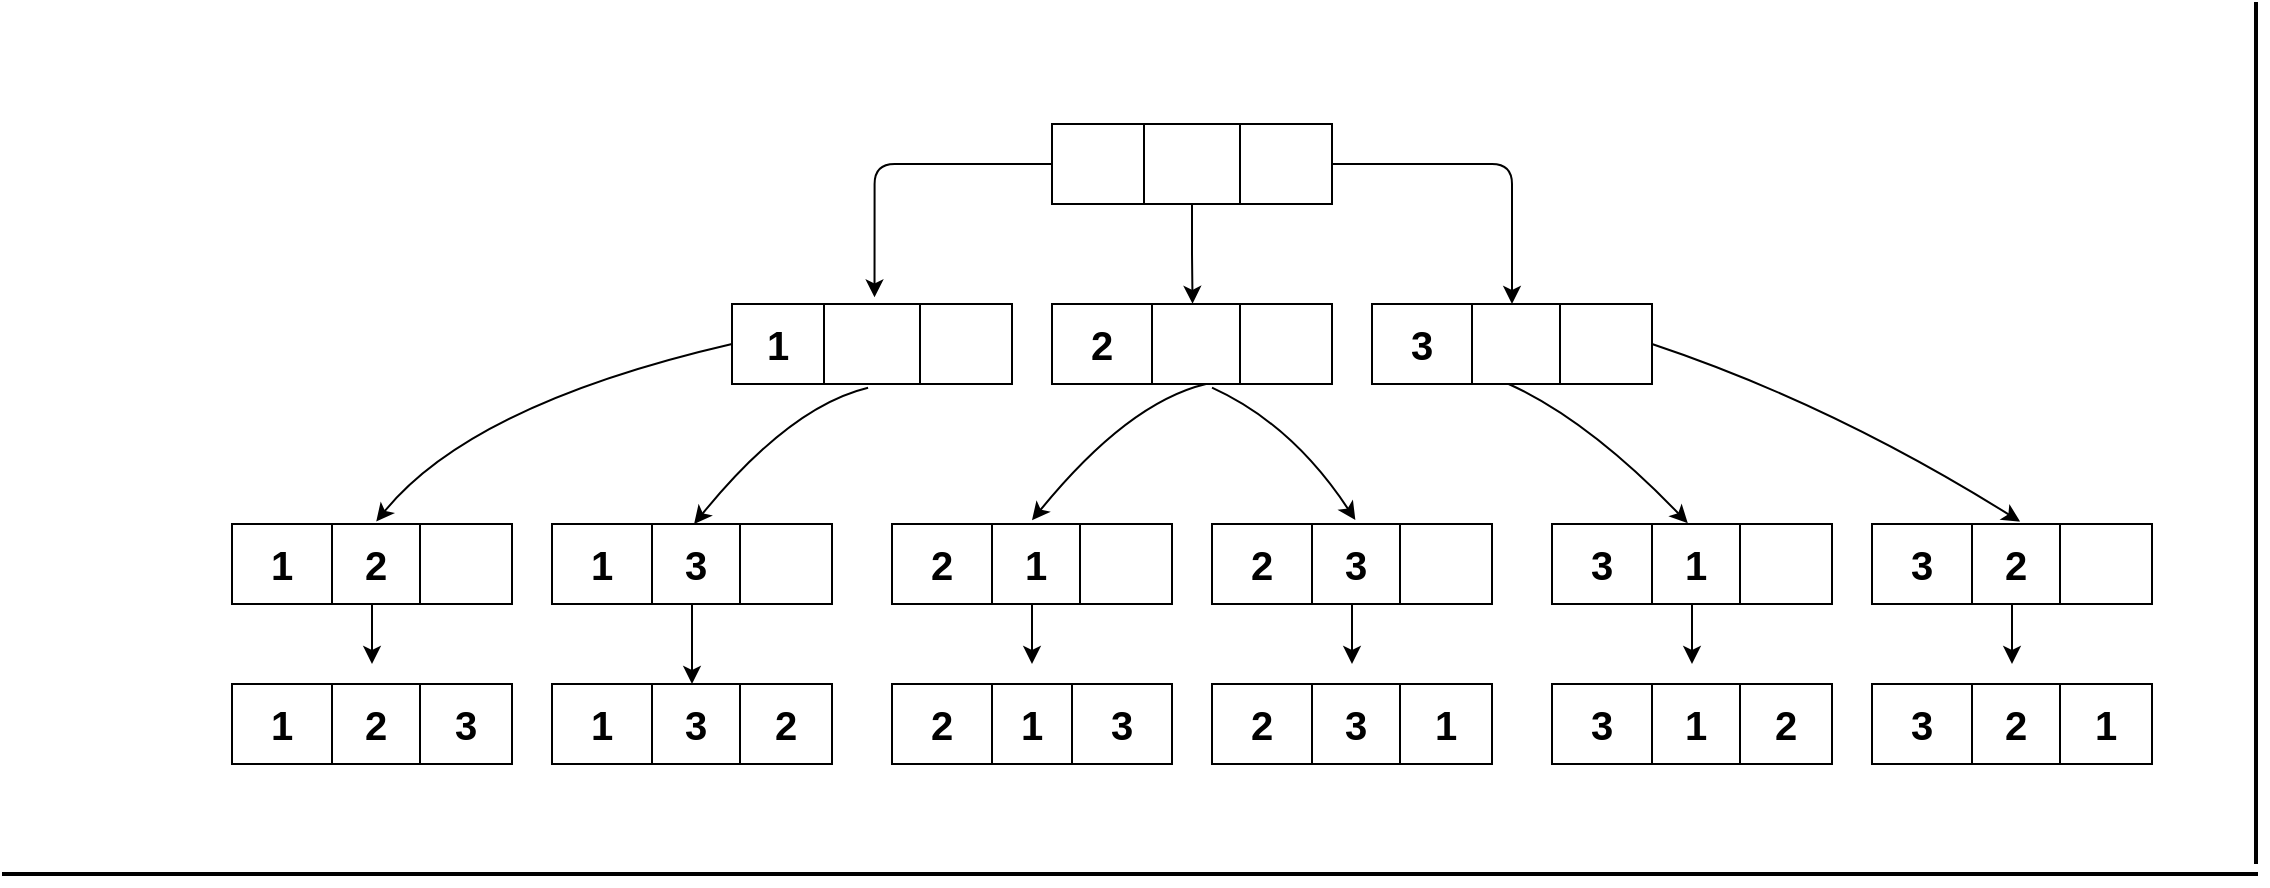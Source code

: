 <mxfile version="13.7.9" type="device"><diagram id="qcg2L8hrNotCnWZOOrgM" name="搜索与图论"><mxGraphModel dx="1481" dy="870" grid="0" gridSize="10" guides="1" tooltips="1" connect="1" arrows="1" fold="1" page="1" pageScale="1" pageWidth="3300" pageHeight="2339" math="0" shadow="0"><root><mxCell id="0"/><mxCell id="1" parent="0"/><mxCell id="vezQbI_tqqQGNovgGI1m-99" style="edgeStyle=orthogonalEdgeStyle;rounded=0;orthogonalLoop=1;jettySize=auto;html=1;entryX=0.502;entryY=-0.002;entryDx=0;entryDy=0;entryPerimeter=0;fontSize=20;" edge="1" parent="1" source="vezQbI_tqqQGNovgGI1m-1" target="vezQbI_tqqQGNovgGI1m-20"><mxGeometry relative="1" as="geometry"/></mxCell><mxCell id="vezQbI_tqqQGNovgGI1m-104" style="edgeStyle=orthogonalEdgeStyle;rounded=0;orthogonalLoop=1;jettySize=auto;html=1;fontSize=20;" edge="1" parent="1" source="vezQbI_tqqQGNovgGI1m-34"><mxGeometry relative="1" as="geometry"><mxPoint x="190" y="350" as="targetPoint"/></mxGeometry></mxCell><mxCell id="vezQbI_tqqQGNovgGI1m-105" style="edgeStyle=orthogonalEdgeStyle;rounded=0;orthogonalLoop=1;jettySize=auto;html=1;entryX=0.5;entryY=0;entryDx=0;entryDy=0;entryPerimeter=0;fontSize=20;" edge="1" parent="1" source="vezQbI_tqqQGNovgGI1m-39" target="vezQbI_tqqQGNovgGI1m-70"><mxGeometry relative="1" as="geometry"/></mxCell><mxCell id="vezQbI_tqqQGNovgGI1m-107" style="edgeStyle=orthogonalEdgeStyle;rounded=0;orthogonalLoop=1;jettySize=auto;html=1;fontSize=20;" edge="1" parent="1" source="vezQbI_tqqQGNovgGI1m-49"><mxGeometry relative="1" as="geometry"><mxPoint x="680" y="350" as="targetPoint"/></mxGeometry></mxCell><mxCell id="vezQbI_tqqQGNovgGI1m-106" style="edgeStyle=orthogonalEdgeStyle;rounded=0;orthogonalLoop=1;jettySize=auto;html=1;fontSize=20;" edge="1" parent="1" source="vezQbI_tqqQGNovgGI1m-44"><mxGeometry relative="1" as="geometry"><mxPoint x="520" y="350" as="targetPoint"/></mxGeometry></mxCell><mxCell id="vezQbI_tqqQGNovgGI1m-108" style="edgeStyle=orthogonalEdgeStyle;rounded=0;orthogonalLoop=1;jettySize=auto;html=1;fontSize=20;" edge="1" parent="1" source="vezQbI_tqqQGNovgGI1m-54"><mxGeometry relative="1" as="geometry"><mxPoint x="850" y="350" as="targetPoint"/></mxGeometry></mxCell><mxCell id="vezQbI_tqqQGNovgGI1m-109" style="edgeStyle=orthogonalEdgeStyle;rounded=0;orthogonalLoop=1;jettySize=auto;html=1;fontSize=20;" edge="1" parent="1" source="vezQbI_tqqQGNovgGI1m-59"><mxGeometry relative="1" as="geometry"><mxPoint x="1010" y="350" as="targetPoint"/></mxGeometry></mxCell><mxCell id="vezQbI_tqqQGNovgGI1m-98" value="" style="edgeStyle=segmentEdgeStyle;endArrow=classic;html=1;fontSize=20;entryX=0.509;entryY=-0.083;entryDx=0;entryDy=0;entryPerimeter=0;exitX=0;exitY=0.5;exitDx=0;exitDy=0;" edge="1" parent="1" source="vezQbI_tqqQGNovgGI1m-2" target="vezQbI_tqqQGNovgGI1m-15"><mxGeometry width="50" height="50" relative="1" as="geometry"><mxPoint x="590" y="260" as="sourcePoint"/><mxPoint x="640" y="210" as="targetPoint"/><Array as="points"><mxPoint x="441" y="100"/></Array></mxGeometry></mxCell><mxCell id="vezQbI_tqqQGNovgGI1m-101" value="" style="edgeStyle=elbowEdgeStyle;elbow=vertical;endArrow=classic;html=1;fontSize=20;exitX=1;exitY=0.5;exitDx=0;exitDy=0;" edge="1" parent="1" source="vezQbI_tqqQGNovgGI1m-2" target="vezQbI_tqqQGNovgGI1m-30"><mxGeometry width="50" height="50" relative="1" as="geometry"><mxPoint x="590" y="260" as="sourcePoint"/><mxPoint x="640" y="210" as="targetPoint"/><Array as="points"><mxPoint x="760" y="100"/></Array></mxGeometry></mxCell><mxCell id="vezQbI_tqqQGNovgGI1m-102" value="" style="curved=1;endArrow=classic;html=1;fontSize=20;entryX=0.515;entryY=-0.03;entryDx=0;entryDy=0;entryPerimeter=0;exitX=0;exitY=0.5;exitDx=0;exitDy=0;" edge="1" parent="1" source="vezQbI_tqqQGNovgGI1m-15" target="vezQbI_tqqQGNovgGI1m-35"><mxGeometry width="50" height="50" relative="1" as="geometry"><mxPoint x="240" y="250" as="sourcePoint"/><mxPoint x="290" y="200" as="targetPoint"/><Array as="points"><mxPoint x="240" y="220"/></Array></mxGeometry></mxCell><mxCell id="vezQbI_tqqQGNovgGI1m-103" value="" style="curved=1;endArrow=classic;html=1;fontSize=20;entryX=0.515;entryY=-0.03;entryDx=0;entryDy=0;entryPerimeter=0;exitX=0.486;exitY=1.046;exitDx=0;exitDy=0;exitPerimeter=0;" edge="1" parent="1" source="vezQbI_tqqQGNovgGI1m-15"><mxGeometry width="50" height="50" relative="1" as="geometry"><mxPoint x="528.95" y="191.2" as="sourcePoint"/><mxPoint x="351.05" y="280.0" as="targetPoint"/><Array as="points"><mxPoint x="398.95" y="221.2"/></Array></mxGeometry></mxCell><mxCell id="vezQbI_tqqQGNovgGI1m-110" value="" style="curved=1;endArrow=classic;html=1;fontSize=20;entryX=0.515;entryY=-0.03;entryDx=0;entryDy=0;entryPerimeter=0;exitX=0.486;exitY=1.046;exitDx=0;exitDy=0;exitPerimeter=0;" edge="1" parent="1"><mxGeometry width="50" height="50" relative="1" as="geometry"><mxPoint x="606.99" y="210.0" as="sourcePoint"/><mxPoint x="520" y="278.16" as="targetPoint"/><Array as="points"><mxPoint x="567.9" y="219.36"/></Array></mxGeometry></mxCell><mxCell id="vezQbI_tqqQGNovgGI1m-111" value="" style="curved=1;endArrow=classic;html=1;fontSize=20;entryX=0.512;entryY=-0.05;entryDx=0;entryDy=0;entryPerimeter=0;exitX=0.486;exitY=1.046;exitDx=0;exitDy=0;exitPerimeter=0;" edge="1" parent="1" target="vezQbI_tqqQGNovgGI1m-50"><mxGeometry width="50" height="50" relative="1" as="geometry"><mxPoint x="610" y="211.84" as="sourcePoint"/><mxPoint x="523.01" y="280" as="targetPoint"/><Array as="points"><mxPoint x="650" y="230"/></Array></mxGeometry></mxCell><mxCell id="vezQbI_tqqQGNovgGI1m-112" value="" style="curved=1;endArrow=classic;html=1;fontSize=20;entryX=0.485;entryY=-0.01;entryDx=0;entryDy=0;entryPerimeter=0;exitX=0.486;exitY=1.046;exitDx=0;exitDy=0;exitPerimeter=0;" edge="1" parent="1" target="vezQbI_tqqQGNovgGI1m-55"><mxGeometry width="50" height="50" relative="1" as="geometry"><mxPoint x="758.32" y="210.0" as="sourcePoint"/><mxPoint x="830" y="276.16" as="targetPoint"/><Array as="points"><mxPoint x="798.32" y="228.16"/></Array></mxGeometry></mxCell><mxCell id="vezQbI_tqqQGNovgGI1m-113" value="" style="curved=1;endArrow=classic;html=1;fontSize=20;entryX=0.529;entryY=-0.03;entryDx=0;entryDy=0;entryPerimeter=0;exitX=0.486;exitY=1.046;exitDx=0;exitDy=0;exitPerimeter=0;" edge="1" parent="1" target="vezQbI_tqqQGNovgGI1m-60"><mxGeometry width="50" height="50" relative="1" as="geometry"><mxPoint x="830.0" y="190" as="sourcePoint"/><mxPoint x="919.58" y="259.6" as="targetPoint"/><Array as="points"><mxPoint x="920" y="220"/></Array></mxGeometry></mxCell><mxCell id="vezQbI_tqqQGNovgGI1m-1" value="" style="shape=table;html=1;whiteSpace=wrap;startSize=0;container=1;collapsible=0;childLayout=tableLayout;" vertex="1" parent="1"><mxGeometry x="530" y="80" width="140" height="40" as="geometry"/></mxCell><mxCell id="vezQbI_tqqQGNovgGI1m-2" value="" style="shape=partialRectangle;html=1;whiteSpace=wrap;collapsible=0;dropTarget=0;pointerEvents=0;fillColor=none;top=0;left=0;bottom=0;right=0;points=[[0,0.5],[1,0.5]];portConstraint=eastwest;" vertex="1" parent="vezQbI_tqqQGNovgGI1m-1"><mxGeometry width="140" height="40" as="geometry"/></mxCell><mxCell id="vezQbI_tqqQGNovgGI1m-3" value="" style="shape=partialRectangle;html=1;whiteSpace=wrap;connectable=0;fillColor=none;top=0;left=0;bottom=0;right=0;overflow=hidden;" vertex="1" parent="vezQbI_tqqQGNovgGI1m-2"><mxGeometry width="46" height="40" as="geometry"/></mxCell><mxCell id="vezQbI_tqqQGNovgGI1m-4" value="" style="shape=partialRectangle;html=1;whiteSpace=wrap;connectable=0;fillColor=none;top=0;left=0;bottom=0;right=0;overflow=hidden;" vertex="1" parent="vezQbI_tqqQGNovgGI1m-2"><mxGeometry x="46" width="48" height="40" as="geometry"/></mxCell><mxCell id="vezQbI_tqqQGNovgGI1m-5" value="" style="shape=partialRectangle;html=1;whiteSpace=wrap;connectable=0;fillColor=none;top=0;left=0;bottom=0;right=0;overflow=hidden;" vertex="1" parent="vezQbI_tqqQGNovgGI1m-2"><mxGeometry x="94" width="46" height="40" as="geometry"/></mxCell><mxCell id="vezQbI_tqqQGNovgGI1m-19" value="" style="shape=table;html=1;whiteSpace=wrap;startSize=0;container=1;collapsible=0;childLayout=tableLayout;fontSize=20;fontStyle=1" vertex="1" parent="1"><mxGeometry x="530" y="170" width="140" height="40" as="geometry"/></mxCell><mxCell id="vezQbI_tqqQGNovgGI1m-20" value="" style="shape=partialRectangle;html=1;whiteSpace=wrap;collapsible=0;dropTarget=0;pointerEvents=0;fillColor=none;top=0;left=0;bottom=0;right=0;points=[[0,0.5],[1,0.5]];portConstraint=eastwest;" vertex="1" parent="vezQbI_tqqQGNovgGI1m-19"><mxGeometry width="140" height="40" as="geometry"/></mxCell><mxCell id="vezQbI_tqqQGNovgGI1m-21" value="2" style="shape=partialRectangle;html=1;whiteSpace=wrap;connectable=0;fillColor=none;top=0;left=0;bottom=0;right=0;overflow=hidden;fontSize=20;fontStyle=1" vertex="1" parent="vezQbI_tqqQGNovgGI1m-20"><mxGeometry width="50" height="40" as="geometry"/></mxCell><mxCell id="vezQbI_tqqQGNovgGI1m-22" value="" style="shape=partialRectangle;html=1;whiteSpace=wrap;connectable=0;fillColor=none;top=0;left=0;bottom=0;right=0;overflow=hidden;fontSize=20;fontStyle=1" vertex="1" parent="vezQbI_tqqQGNovgGI1m-20"><mxGeometry x="50" width="44" height="40" as="geometry"/></mxCell><mxCell id="vezQbI_tqqQGNovgGI1m-23" value="" style="shape=partialRectangle;html=1;whiteSpace=wrap;connectable=0;fillColor=none;top=0;left=0;bottom=0;right=0;overflow=hidden;fontSize=20;fontStyle=1" vertex="1" parent="vezQbI_tqqQGNovgGI1m-20"><mxGeometry x="94" width="46" height="40" as="geometry"/></mxCell><mxCell id="vezQbI_tqqQGNovgGI1m-14" value="" style="shape=table;html=1;whiteSpace=wrap;startSize=0;container=1;collapsible=0;childLayout=tableLayout;" vertex="1" parent="1"><mxGeometry x="370" y="170" width="140" height="40" as="geometry"/></mxCell><mxCell id="vezQbI_tqqQGNovgGI1m-15" value="" style="shape=partialRectangle;html=1;whiteSpace=wrap;collapsible=0;dropTarget=0;pointerEvents=0;fillColor=none;top=0;left=0;bottom=0;right=0;points=[[0,0.5],[1,0.5]];portConstraint=eastwest;" vertex="1" parent="vezQbI_tqqQGNovgGI1m-14"><mxGeometry width="140" height="40" as="geometry"/></mxCell><mxCell id="vezQbI_tqqQGNovgGI1m-16" value="&lt;font style=&quot;font-size: 20px&quot;&gt;&lt;b&gt;1&lt;/b&gt;&lt;/font&gt;" style="shape=partialRectangle;html=1;whiteSpace=wrap;connectable=0;fillColor=none;top=0;left=0;bottom=0;right=0;overflow=hidden;" vertex="1" parent="vezQbI_tqqQGNovgGI1m-15"><mxGeometry width="46" height="40" as="geometry"/></mxCell><mxCell id="vezQbI_tqqQGNovgGI1m-17" value="" style="shape=partialRectangle;html=1;whiteSpace=wrap;connectable=0;fillColor=none;top=0;left=0;bottom=0;right=0;overflow=hidden;" vertex="1" parent="vezQbI_tqqQGNovgGI1m-15"><mxGeometry x="46" width="48" height="40" as="geometry"/></mxCell><mxCell id="vezQbI_tqqQGNovgGI1m-18" value="" style="shape=partialRectangle;html=1;whiteSpace=wrap;connectable=0;fillColor=none;top=0;left=0;bottom=0;right=0;overflow=hidden;" vertex="1" parent="vezQbI_tqqQGNovgGI1m-15"><mxGeometry x="94" width="46" height="40" as="geometry"/></mxCell><mxCell id="vezQbI_tqqQGNovgGI1m-29" value="" style="shape=table;html=1;whiteSpace=wrap;startSize=0;container=1;collapsible=0;childLayout=tableLayout;fontSize=20;fontStyle=1" vertex="1" parent="1"><mxGeometry x="690" y="170" width="140" height="40" as="geometry"/></mxCell><mxCell id="vezQbI_tqqQGNovgGI1m-30" value="" style="shape=partialRectangle;html=1;whiteSpace=wrap;collapsible=0;dropTarget=0;pointerEvents=0;fillColor=none;top=0;left=0;bottom=0;right=0;points=[[0,0.5],[1,0.5]];portConstraint=eastwest;" vertex="1" parent="vezQbI_tqqQGNovgGI1m-29"><mxGeometry width="140" height="40" as="geometry"/></mxCell><mxCell id="vezQbI_tqqQGNovgGI1m-31" value="3" style="shape=partialRectangle;html=1;whiteSpace=wrap;connectable=0;fillColor=none;top=0;left=0;bottom=0;right=0;overflow=hidden;fontSize=20;fontStyle=1" vertex="1" parent="vezQbI_tqqQGNovgGI1m-30"><mxGeometry width="50" height="40" as="geometry"/></mxCell><mxCell id="vezQbI_tqqQGNovgGI1m-32" value="" style="shape=partialRectangle;html=1;whiteSpace=wrap;connectable=0;fillColor=none;top=0;left=0;bottom=0;right=0;overflow=hidden;fontSize=20;fontStyle=1" vertex="1" parent="vezQbI_tqqQGNovgGI1m-30"><mxGeometry x="50" width="44" height="40" as="geometry"/></mxCell><mxCell id="vezQbI_tqqQGNovgGI1m-33" value="" style="shape=partialRectangle;html=1;whiteSpace=wrap;connectable=0;fillColor=none;top=0;left=0;bottom=0;right=0;overflow=hidden;fontSize=20;fontStyle=1" vertex="1" parent="vezQbI_tqqQGNovgGI1m-30"><mxGeometry x="94" width="46" height="40" as="geometry"/></mxCell><mxCell id="vezQbI_tqqQGNovgGI1m-64" value="" style="shape=table;html=1;whiteSpace=wrap;startSize=0;container=1;collapsible=0;childLayout=tableLayout;fontSize=20;fontStyle=1" vertex="1" parent="1"><mxGeometry x="120" y="360" width="140" height="40" as="geometry"/></mxCell><mxCell id="vezQbI_tqqQGNovgGI1m-65" value="" style="shape=partialRectangle;html=1;whiteSpace=wrap;collapsible=0;dropTarget=0;pointerEvents=0;fillColor=none;top=0;left=0;bottom=0;right=0;points=[[0,0.5],[1,0.5]];portConstraint=eastwest;" vertex="1" parent="vezQbI_tqqQGNovgGI1m-64"><mxGeometry width="140" height="40" as="geometry"/></mxCell><mxCell id="vezQbI_tqqQGNovgGI1m-66" value="1" style="shape=partialRectangle;html=1;whiteSpace=wrap;connectable=0;fillColor=none;top=0;left=0;bottom=0;right=0;overflow=hidden;fontSize=20;fontStyle=1" vertex="1" parent="vezQbI_tqqQGNovgGI1m-65"><mxGeometry width="50" height="40" as="geometry"/></mxCell><mxCell id="vezQbI_tqqQGNovgGI1m-67" value="2" style="shape=partialRectangle;html=1;whiteSpace=wrap;connectable=0;fillColor=none;top=0;left=0;bottom=0;right=0;overflow=hidden;fontSize=20;fontStyle=1" vertex="1" parent="vezQbI_tqqQGNovgGI1m-65"><mxGeometry x="50" width="44" height="40" as="geometry"/></mxCell><mxCell id="vezQbI_tqqQGNovgGI1m-68" value="3" style="shape=partialRectangle;html=1;whiteSpace=wrap;connectable=0;fillColor=none;top=0;left=0;bottom=0;right=0;overflow=hidden;fontSize=20;fontStyle=1" vertex="1" parent="vezQbI_tqqQGNovgGI1m-65"><mxGeometry x="94" width="46" height="40" as="geometry"/></mxCell><mxCell id="vezQbI_tqqQGNovgGI1m-69" value="" style="shape=table;html=1;whiteSpace=wrap;startSize=0;container=1;collapsible=0;childLayout=tableLayout;fontSize=20;fontStyle=1" vertex="1" parent="1"><mxGeometry x="280" y="360" width="140" height="40" as="geometry"/></mxCell><mxCell id="vezQbI_tqqQGNovgGI1m-70" value="" style="shape=partialRectangle;html=1;whiteSpace=wrap;collapsible=0;dropTarget=0;pointerEvents=0;fillColor=none;top=0;left=0;bottom=0;right=0;points=[[0,0.5],[1,0.5]];portConstraint=eastwest;" vertex="1" parent="vezQbI_tqqQGNovgGI1m-69"><mxGeometry width="140" height="40" as="geometry"/></mxCell><mxCell id="vezQbI_tqqQGNovgGI1m-71" value="1" style="shape=partialRectangle;html=1;whiteSpace=wrap;connectable=0;fillColor=none;top=0;left=0;bottom=0;right=0;overflow=hidden;fontSize=20;fontStyle=1" vertex="1" parent="vezQbI_tqqQGNovgGI1m-70"><mxGeometry width="50" height="40" as="geometry"/></mxCell><mxCell id="vezQbI_tqqQGNovgGI1m-72" value="3" style="shape=partialRectangle;html=1;whiteSpace=wrap;connectable=0;fillColor=none;top=0;left=0;bottom=0;right=0;overflow=hidden;fontSize=20;fontStyle=1" vertex="1" parent="vezQbI_tqqQGNovgGI1m-70"><mxGeometry x="50" width="44" height="40" as="geometry"/></mxCell><mxCell id="vezQbI_tqqQGNovgGI1m-73" value="2" style="shape=partialRectangle;html=1;whiteSpace=wrap;connectable=0;fillColor=none;top=0;left=0;bottom=0;right=0;overflow=hidden;fontSize=20;fontStyle=1" vertex="1" parent="vezQbI_tqqQGNovgGI1m-70"><mxGeometry x="94" width="46" height="40" as="geometry"/></mxCell><mxCell id="vezQbI_tqqQGNovgGI1m-74" value="" style="shape=table;html=1;whiteSpace=wrap;startSize=0;container=1;collapsible=0;childLayout=tableLayout;fontSize=20;fontStyle=1" vertex="1" parent="1"><mxGeometry x="610" y="360" width="140" height="40" as="geometry"/></mxCell><mxCell id="vezQbI_tqqQGNovgGI1m-75" value="" style="shape=partialRectangle;html=1;whiteSpace=wrap;collapsible=0;dropTarget=0;pointerEvents=0;fillColor=none;top=0;left=0;bottom=0;right=0;points=[[0,0.5],[1,0.5]];portConstraint=eastwest;" vertex="1" parent="vezQbI_tqqQGNovgGI1m-74"><mxGeometry width="140" height="40" as="geometry"/></mxCell><mxCell id="vezQbI_tqqQGNovgGI1m-76" value="2" style="shape=partialRectangle;html=1;whiteSpace=wrap;connectable=0;fillColor=none;top=0;left=0;bottom=0;right=0;overflow=hidden;fontSize=20;fontStyle=1" vertex="1" parent="vezQbI_tqqQGNovgGI1m-75"><mxGeometry width="50" height="40" as="geometry"/></mxCell><mxCell id="vezQbI_tqqQGNovgGI1m-77" value="3" style="shape=partialRectangle;html=1;whiteSpace=wrap;connectable=0;fillColor=none;top=0;left=0;bottom=0;right=0;overflow=hidden;fontSize=20;fontStyle=1" vertex="1" parent="vezQbI_tqqQGNovgGI1m-75"><mxGeometry x="50" width="44" height="40" as="geometry"/></mxCell><mxCell id="vezQbI_tqqQGNovgGI1m-78" value="1" style="shape=partialRectangle;html=1;whiteSpace=wrap;connectable=0;fillColor=none;top=0;left=0;bottom=0;right=0;overflow=hidden;fontSize=20;fontStyle=1" vertex="1" parent="vezQbI_tqqQGNovgGI1m-75"><mxGeometry x="94" width="46" height="40" as="geometry"/></mxCell><mxCell id="vezQbI_tqqQGNovgGI1m-79" value="" style="shape=table;html=1;whiteSpace=wrap;startSize=0;container=1;collapsible=0;childLayout=tableLayout;fontSize=20;fontStyle=1" vertex="1" parent="1"><mxGeometry x="450" y="360" width="140" height="40" as="geometry"/></mxCell><mxCell id="vezQbI_tqqQGNovgGI1m-80" value="" style="shape=partialRectangle;html=1;whiteSpace=wrap;collapsible=0;dropTarget=0;pointerEvents=0;fillColor=none;top=0;left=0;bottom=0;right=0;points=[[0,0.5],[1,0.5]];portConstraint=eastwest;" vertex="1" parent="vezQbI_tqqQGNovgGI1m-79"><mxGeometry width="140" height="40" as="geometry"/></mxCell><mxCell id="vezQbI_tqqQGNovgGI1m-81" value="2" style="shape=partialRectangle;html=1;whiteSpace=wrap;connectable=0;fillColor=none;top=0;left=0;bottom=0;right=0;overflow=hidden;fontSize=20;fontStyle=1" vertex="1" parent="vezQbI_tqqQGNovgGI1m-80"><mxGeometry width="50" height="40" as="geometry"/></mxCell><mxCell id="vezQbI_tqqQGNovgGI1m-82" value="1" style="shape=partialRectangle;html=1;whiteSpace=wrap;connectable=0;fillColor=none;top=0;left=0;bottom=0;right=0;overflow=hidden;fontSize=20;fontStyle=1" vertex="1" parent="vezQbI_tqqQGNovgGI1m-80"><mxGeometry x="50" width="40" height="40" as="geometry"/></mxCell><mxCell id="vezQbI_tqqQGNovgGI1m-83" value="3" style="shape=partialRectangle;html=1;whiteSpace=wrap;connectable=0;fillColor=none;top=0;left=0;bottom=0;right=0;overflow=hidden;fontSize=20;fontStyle=1" vertex="1" parent="vezQbI_tqqQGNovgGI1m-80"><mxGeometry x="90" width="50" height="40" as="geometry"/></mxCell><mxCell id="vezQbI_tqqQGNovgGI1m-84" value="" style="shape=table;html=1;whiteSpace=wrap;startSize=0;container=1;collapsible=0;childLayout=tableLayout;fontSize=20;fontStyle=1" vertex="1" parent="1"><mxGeometry x="780" y="360" width="140" height="40" as="geometry"/></mxCell><mxCell id="vezQbI_tqqQGNovgGI1m-85" value="" style="shape=partialRectangle;html=1;whiteSpace=wrap;collapsible=0;dropTarget=0;pointerEvents=0;fillColor=none;top=0;left=0;bottom=0;right=0;points=[[0,0.5],[1,0.5]];portConstraint=eastwest;" vertex="1" parent="vezQbI_tqqQGNovgGI1m-84"><mxGeometry width="140" height="40" as="geometry"/></mxCell><mxCell id="vezQbI_tqqQGNovgGI1m-86" value="3" style="shape=partialRectangle;html=1;whiteSpace=wrap;connectable=0;fillColor=none;top=0;left=0;bottom=0;right=0;overflow=hidden;fontSize=20;fontStyle=1" vertex="1" parent="vezQbI_tqqQGNovgGI1m-85"><mxGeometry width="50" height="40" as="geometry"/></mxCell><mxCell id="vezQbI_tqqQGNovgGI1m-87" value="1" style="shape=partialRectangle;html=1;whiteSpace=wrap;connectable=0;fillColor=none;top=0;left=0;bottom=0;right=0;overflow=hidden;fontSize=20;fontStyle=1" vertex="1" parent="vezQbI_tqqQGNovgGI1m-85"><mxGeometry x="50" width="44" height="40" as="geometry"/></mxCell><mxCell id="vezQbI_tqqQGNovgGI1m-88" value="2" style="shape=partialRectangle;html=1;whiteSpace=wrap;connectable=0;fillColor=none;top=0;left=0;bottom=0;right=0;overflow=hidden;fontSize=20;fontStyle=1" vertex="1" parent="vezQbI_tqqQGNovgGI1m-85"><mxGeometry x="94" width="46" height="40" as="geometry"/></mxCell><mxCell id="vezQbI_tqqQGNovgGI1m-89" value="" style="shape=table;html=1;whiteSpace=wrap;startSize=0;container=1;collapsible=0;childLayout=tableLayout;fontSize=20;fontStyle=1" vertex="1" parent="1"><mxGeometry x="940" y="360" width="140" height="40" as="geometry"/></mxCell><mxCell id="vezQbI_tqqQGNovgGI1m-90" value="" style="shape=partialRectangle;html=1;whiteSpace=wrap;collapsible=0;dropTarget=0;pointerEvents=0;fillColor=none;top=0;left=0;bottom=0;right=0;points=[[0,0.5],[1,0.5]];portConstraint=eastwest;" vertex="1" parent="vezQbI_tqqQGNovgGI1m-89"><mxGeometry width="140" height="40" as="geometry"/></mxCell><mxCell id="vezQbI_tqqQGNovgGI1m-91" value="3" style="shape=partialRectangle;html=1;whiteSpace=wrap;connectable=0;fillColor=none;top=0;left=0;bottom=0;right=0;overflow=hidden;fontSize=20;fontStyle=1" vertex="1" parent="vezQbI_tqqQGNovgGI1m-90"><mxGeometry width="50" height="40" as="geometry"/></mxCell><mxCell id="vezQbI_tqqQGNovgGI1m-92" value="2" style="shape=partialRectangle;html=1;whiteSpace=wrap;connectable=0;fillColor=none;top=0;left=0;bottom=0;right=0;overflow=hidden;fontSize=20;fontStyle=1" vertex="1" parent="vezQbI_tqqQGNovgGI1m-90"><mxGeometry x="50" width="44" height="40" as="geometry"/></mxCell><mxCell id="vezQbI_tqqQGNovgGI1m-93" value="1" style="shape=partialRectangle;html=1;whiteSpace=wrap;connectable=0;fillColor=none;top=0;left=0;bottom=0;right=0;overflow=hidden;fontSize=20;fontStyle=1" vertex="1" parent="vezQbI_tqqQGNovgGI1m-90"><mxGeometry x="94" width="46" height="40" as="geometry"/></mxCell><mxCell id="vezQbI_tqqQGNovgGI1m-34" value="" style="shape=table;html=1;whiteSpace=wrap;startSize=0;container=1;collapsible=0;childLayout=tableLayout;fontSize=20;fontStyle=1" vertex="1" parent="1"><mxGeometry x="120" y="280" width="140" height="40" as="geometry"/></mxCell><mxCell id="vezQbI_tqqQGNovgGI1m-35" value="" style="shape=partialRectangle;html=1;whiteSpace=wrap;collapsible=0;dropTarget=0;pointerEvents=0;fillColor=none;top=0;left=0;bottom=0;right=0;points=[[0,0.5],[1,0.5]];portConstraint=eastwest;" vertex="1" parent="vezQbI_tqqQGNovgGI1m-34"><mxGeometry width="140" height="40" as="geometry"/></mxCell><mxCell id="vezQbI_tqqQGNovgGI1m-36" value="1" style="shape=partialRectangle;html=1;whiteSpace=wrap;connectable=0;fillColor=none;top=0;left=0;bottom=0;right=0;overflow=hidden;fontSize=20;fontStyle=1" vertex="1" parent="vezQbI_tqqQGNovgGI1m-35"><mxGeometry width="50" height="40" as="geometry"/></mxCell><mxCell id="vezQbI_tqqQGNovgGI1m-37" value="2" style="shape=partialRectangle;html=1;whiteSpace=wrap;connectable=0;fillColor=none;top=0;left=0;bottom=0;right=0;overflow=hidden;fontSize=20;fontStyle=1" vertex="1" parent="vezQbI_tqqQGNovgGI1m-35"><mxGeometry x="50" width="44" height="40" as="geometry"/></mxCell><mxCell id="vezQbI_tqqQGNovgGI1m-38" value="" style="shape=partialRectangle;html=1;whiteSpace=wrap;connectable=0;fillColor=none;top=0;left=0;bottom=0;right=0;overflow=hidden;fontSize=20;fontStyle=1" vertex="1" parent="vezQbI_tqqQGNovgGI1m-35"><mxGeometry x="94" width="46" height="40" as="geometry"/></mxCell><mxCell id="vezQbI_tqqQGNovgGI1m-39" value="" style="shape=table;html=1;whiteSpace=wrap;startSize=0;container=1;collapsible=0;childLayout=tableLayout;fontSize=20;fontStyle=1" vertex="1" parent="1"><mxGeometry x="280" y="280" width="140" height="40" as="geometry"/></mxCell><mxCell id="vezQbI_tqqQGNovgGI1m-40" value="" style="shape=partialRectangle;html=1;whiteSpace=wrap;collapsible=0;dropTarget=0;pointerEvents=0;fillColor=none;top=0;left=0;bottom=0;right=0;points=[[0,0.5],[1,0.5]];portConstraint=eastwest;" vertex="1" parent="vezQbI_tqqQGNovgGI1m-39"><mxGeometry width="140" height="40" as="geometry"/></mxCell><mxCell id="vezQbI_tqqQGNovgGI1m-41" value="1" style="shape=partialRectangle;html=1;whiteSpace=wrap;connectable=0;fillColor=none;top=0;left=0;bottom=0;right=0;overflow=hidden;fontSize=20;fontStyle=1" vertex="1" parent="vezQbI_tqqQGNovgGI1m-40"><mxGeometry width="50" height="40" as="geometry"/></mxCell><mxCell id="vezQbI_tqqQGNovgGI1m-42" value="3" style="shape=partialRectangle;html=1;whiteSpace=wrap;connectable=0;fillColor=none;top=0;left=0;bottom=0;right=0;overflow=hidden;fontSize=20;fontStyle=1" vertex="1" parent="vezQbI_tqqQGNovgGI1m-40"><mxGeometry x="50" width="44" height="40" as="geometry"/></mxCell><mxCell id="vezQbI_tqqQGNovgGI1m-43" value="" style="shape=partialRectangle;html=1;whiteSpace=wrap;connectable=0;fillColor=none;top=0;left=0;bottom=0;right=0;overflow=hidden;fontSize=20;fontStyle=1" vertex="1" parent="vezQbI_tqqQGNovgGI1m-40"><mxGeometry x="94" width="46" height="40" as="geometry"/></mxCell><mxCell id="vezQbI_tqqQGNovgGI1m-49" value="" style="shape=table;html=1;whiteSpace=wrap;startSize=0;container=1;collapsible=0;childLayout=tableLayout;fontSize=20;fontStyle=1" vertex="1" parent="1"><mxGeometry x="610" y="280" width="140" height="40" as="geometry"/></mxCell><mxCell id="vezQbI_tqqQGNovgGI1m-50" value="" style="shape=partialRectangle;html=1;whiteSpace=wrap;collapsible=0;dropTarget=0;pointerEvents=0;fillColor=none;top=0;left=0;bottom=0;right=0;points=[[0,0.5],[1,0.5]];portConstraint=eastwest;" vertex="1" parent="vezQbI_tqqQGNovgGI1m-49"><mxGeometry width="140" height="40" as="geometry"/></mxCell><mxCell id="vezQbI_tqqQGNovgGI1m-51" value="2" style="shape=partialRectangle;html=1;whiteSpace=wrap;connectable=0;fillColor=none;top=0;left=0;bottom=0;right=0;overflow=hidden;fontSize=20;fontStyle=1" vertex="1" parent="vezQbI_tqqQGNovgGI1m-50"><mxGeometry width="50" height="40" as="geometry"/></mxCell><mxCell id="vezQbI_tqqQGNovgGI1m-52" value="3" style="shape=partialRectangle;html=1;whiteSpace=wrap;connectable=0;fillColor=none;top=0;left=0;bottom=0;right=0;overflow=hidden;fontSize=20;fontStyle=1" vertex="1" parent="vezQbI_tqqQGNovgGI1m-50"><mxGeometry x="50" width="44" height="40" as="geometry"/></mxCell><mxCell id="vezQbI_tqqQGNovgGI1m-53" value="" style="shape=partialRectangle;html=1;whiteSpace=wrap;connectable=0;fillColor=none;top=0;left=0;bottom=0;right=0;overflow=hidden;fontSize=20;fontStyle=1" vertex="1" parent="vezQbI_tqqQGNovgGI1m-50"><mxGeometry x="94" width="46" height="40" as="geometry"/></mxCell><mxCell id="vezQbI_tqqQGNovgGI1m-44" value="" style="shape=table;html=1;whiteSpace=wrap;startSize=0;container=1;collapsible=0;childLayout=tableLayout;fontSize=20;fontStyle=1" vertex="1" parent="1"><mxGeometry x="450" y="280" width="140" height="40" as="geometry"/></mxCell><mxCell id="vezQbI_tqqQGNovgGI1m-45" value="" style="shape=partialRectangle;html=1;whiteSpace=wrap;collapsible=0;dropTarget=0;pointerEvents=0;fillColor=none;top=0;left=0;bottom=0;right=0;points=[[0,0.5],[1,0.5]];portConstraint=eastwest;" vertex="1" parent="vezQbI_tqqQGNovgGI1m-44"><mxGeometry width="140" height="40" as="geometry"/></mxCell><mxCell id="vezQbI_tqqQGNovgGI1m-46" value="2" style="shape=partialRectangle;html=1;whiteSpace=wrap;connectable=0;fillColor=none;top=0;left=0;bottom=0;right=0;overflow=hidden;fontSize=20;fontStyle=1" vertex="1" parent="vezQbI_tqqQGNovgGI1m-45"><mxGeometry width="50" height="40" as="geometry"/></mxCell><mxCell id="vezQbI_tqqQGNovgGI1m-47" value="1" style="shape=partialRectangle;html=1;whiteSpace=wrap;connectable=0;fillColor=none;top=0;left=0;bottom=0;right=0;overflow=hidden;fontSize=20;fontStyle=1" vertex="1" parent="vezQbI_tqqQGNovgGI1m-45"><mxGeometry x="50" width="44" height="40" as="geometry"/></mxCell><mxCell id="vezQbI_tqqQGNovgGI1m-48" value="" style="shape=partialRectangle;html=1;whiteSpace=wrap;connectable=0;fillColor=none;top=0;left=0;bottom=0;right=0;overflow=hidden;fontSize=20;fontStyle=1" vertex="1" parent="vezQbI_tqqQGNovgGI1m-45"><mxGeometry x="94" width="46" height="40" as="geometry"/></mxCell><mxCell id="vezQbI_tqqQGNovgGI1m-54" value="" style="shape=table;html=1;whiteSpace=wrap;startSize=0;container=1;collapsible=0;childLayout=tableLayout;fontSize=20;fontStyle=1" vertex="1" parent="1"><mxGeometry x="780" y="280" width="140" height="40" as="geometry"/></mxCell><mxCell id="vezQbI_tqqQGNovgGI1m-55" value="" style="shape=partialRectangle;html=1;whiteSpace=wrap;collapsible=0;dropTarget=0;pointerEvents=0;fillColor=none;top=0;left=0;bottom=0;right=0;points=[[0,0.5],[1,0.5]];portConstraint=eastwest;" vertex="1" parent="vezQbI_tqqQGNovgGI1m-54"><mxGeometry width="140" height="40" as="geometry"/></mxCell><mxCell id="vezQbI_tqqQGNovgGI1m-56" value="3" style="shape=partialRectangle;html=1;whiteSpace=wrap;connectable=0;fillColor=none;top=0;left=0;bottom=0;right=0;overflow=hidden;fontSize=20;fontStyle=1" vertex="1" parent="vezQbI_tqqQGNovgGI1m-55"><mxGeometry width="50" height="40" as="geometry"/></mxCell><mxCell id="vezQbI_tqqQGNovgGI1m-57" value="1" style="shape=partialRectangle;html=1;whiteSpace=wrap;connectable=0;fillColor=none;top=0;left=0;bottom=0;right=0;overflow=hidden;fontSize=20;fontStyle=1" vertex="1" parent="vezQbI_tqqQGNovgGI1m-55"><mxGeometry x="50" width="44" height="40" as="geometry"/></mxCell><mxCell id="vezQbI_tqqQGNovgGI1m-58" value="" style="shape=partialRectangle;html=1;whiteSpace=wrap;connectable=0;fillColor=none;top=0;left=0;bottom=0;right=0;overflow=hidden;fontSize=20;fontStyle=1" vertex="1" parent="vezQbI_tqqQGNovgGI1m-55"><mxGeometry x="94" width="46" height="40" as="geometry"/></mxCell><mxCell id="vezQbI_tqqQGNovgGI1m-59" value="" style="shape=table;html=1;whiteSpace=wrap;startSize=0;container=1;collapsible=0;childLayout=tableLayout;fontSize=20;fontStyle=1" vertex="1" parent="1"><mxGeometry x="940" y="280" width="140" height="40" as="geometry"/></mxCell><mxCell id="vezQbI_tqqQGNovgGI1m-60" value="" style="shape=partialRectangle;html=1;whiteSpace=wrap;collapsible=0;dropTarget=0;pointerEvents=0;fillColor=none;top=0;left=0;bottom=0;right=0;points=[[0,0.5],[1,0.5]];portConstraint=eastwest;" vertex="1" parent="vezQbI_tqqQGNovgGI1m-59"><mxGeometry width="140" height="40" as="geometry"/></mxCell><mxCell id="vezQbI_tqqQGNovgGI1m-61" value="3" style="shape=partialRectangle;html=1;whiteSpace=wrap;connectable=0;fillColor=none;top=0;left=0;bottom=0;right=0;overflow=hidden;fontSize=20;fontStyle=1" vertex="1" parent="vezQbI_tqqQGNovgGI1m-60"><mxGeometry width="50" height="40" as="geometry"/></mxCell><mxCell id="vezQbI_tqqQGNovgGI1m-62" value="2" style="shape=partialRectangle;html=1;whiteSpace=wrap;connectable=0;fillColor=none;top=0;left=0;bottom=0;right=0;overflow=hidden;fontSize=20;fontStyle=1" vertex="1" parent="vezQbI_tqqQGNovgGI1m-60"><mxGeometry x="50" width="44" height="40" as="geometry"/></mxCell><mxCell id="vezQbI_tqqQGNovgGI1m-63" value="" style="shape=partialRectangle;html=1;whiteSpace=wrap;connectable=0;fillColor=none;top=0;left=0;bottom=0;right=0;overflow=hidden;fontSize=20;fontStyle=1" vertex="1" parent="vezQbI_tqqQGNovgGI1m-60"><mxGeometry x="94" width="46" height="40" as="geometry"/></mxCell><mxCell id="vezQbI_tqqQGNovgGI1m-121" value="" style="line;strokeWidth=2;html=1;fontSize=20;" vertex="1" parent="1"><mxGeometry x="5" y="450" width="1128" height="10" as="geometry"/></mxCell><mxCell id="vezQbI_tqqQGNovgGI1m-123" value="" style="line;strokeWidth=2;direction=south;html=1;fontSize=20;" vertex="1" parent="1"><mxGeometry x="1127" y="19" width="10" height="431" as="geometry"/></mxCell></root></mxGraphModel></diagram></mxfile>